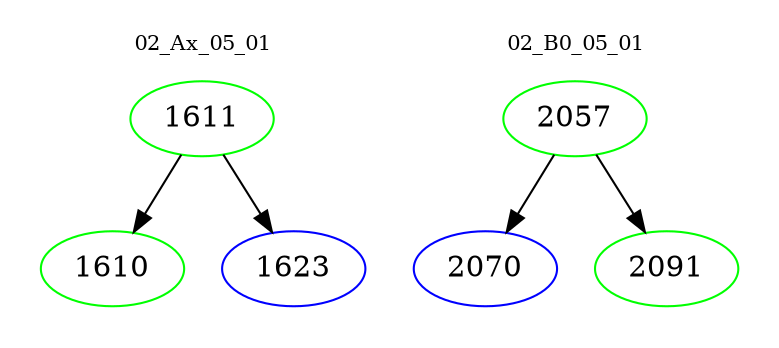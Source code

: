digraph{
subgraph cluster_0 {
color = white
label = "02_Ax_05_01";
fontsize=10;
T0_1611 [label="1611", color="green"]
T0_1611 -> T0_1610 [color="black"]
T0_1610 [label="1610", color="green"]
T0_1611 -> T0_1623 [color="black"]
T0_1623 [label="1623", color="blue"]
}
subgraph cluster_1 {
color = white
label = "02_B0_05_01";
fontsize=10;
T1_2057 [label="2057", color="green"]
T1_2057 -> T1_2070 [color="black"]
T1_2070 [label="2070", color="blue"]
T1_2057 -> T1_2091 [color="black"]
T1_2091 [label="2091", color="green"]
}
}
